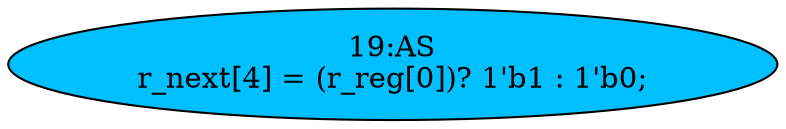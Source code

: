 strict digraph "" {
	node [label="\N"];
	"19:AS"	[ast="<pyverilog.vparser.ast.Assign object at 0x7f6c22ccc110>",
		def_var="['r_next']",
		fillcolor=deepskyblue,
		label="19:AS
r_next[4] = (r_reg[0])? 1'b1 : 1'b0;",
		statements="[]",
		style=filled,
		typ=Assign,
		use_var="['r_reg']"];
}
